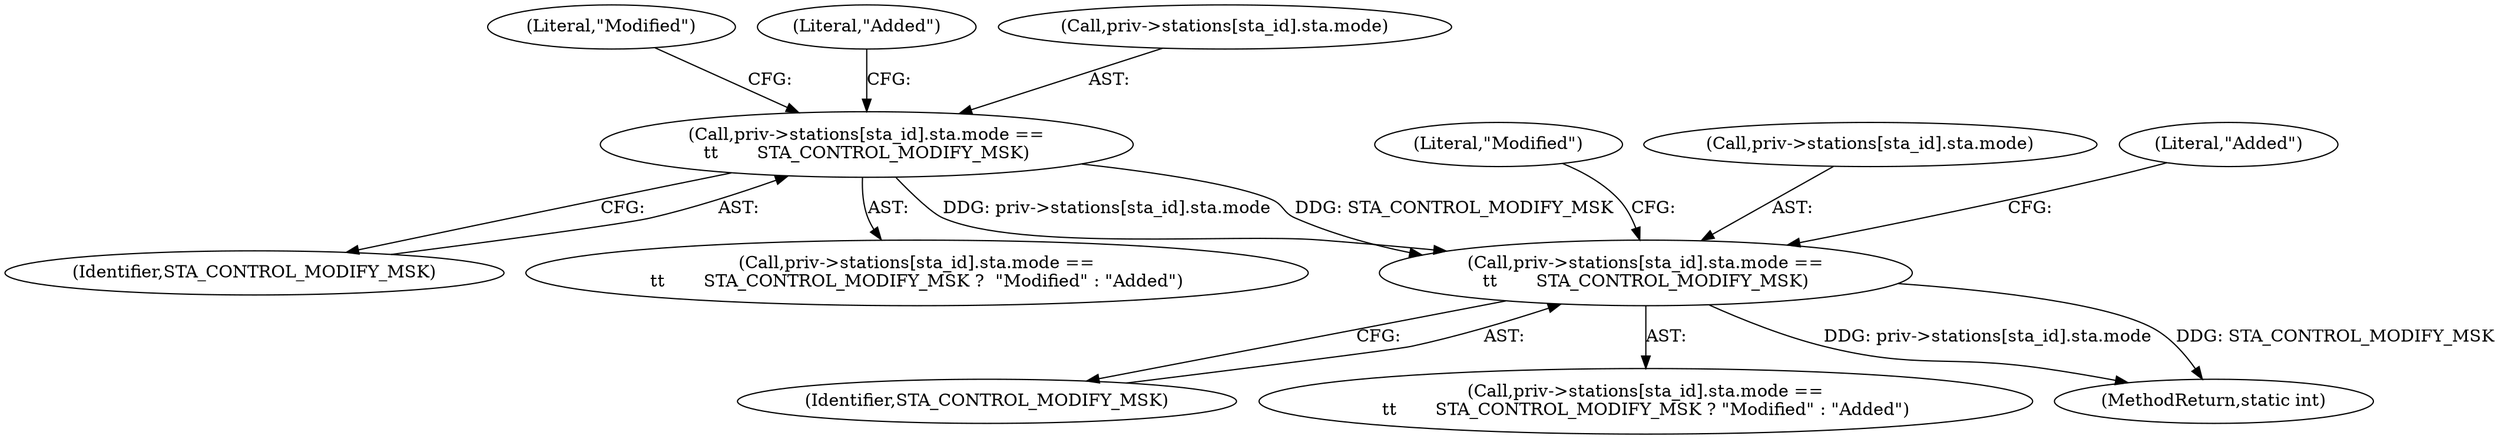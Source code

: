 digraph "0_linux_2da424b0773cea3db47e1e81db71eeebde8269d4@array" {
"1000233" [label="(Call,priv->stations[sta_id].sta.mode ==\n\t\t       STA_CONTROL_MODIFY_MSK)"];
"1000204" [label="(Call,priv->stations[sta_id].sta.mode ==\n\t\t       STA_CONTROL_MODIFY_MSK)"];
"1000214" [label="(Identifier,STA_CONTROL_MODIFY_MSK)"];
"1000244" [label="(Literal,\"Modified\")"];
"1000233" [label="(Call,priv->stations[sta_id].sta.mode ==\n\t\t       STA_CONTROL_MODIFY_MSK)"];
"1000243" [label="(Identifier,STA_CONTROL_MODIFY_MSK)"];
"1000204" [label="(Call,priv->stations[sta_id].sta.mode ==\n\t\t       STA_CONTROL_MODIFY_MSK)"];
"1000215" [label="(Literal,\"Modified\")"];
"1000216" [label="(Literal,\"Added\")"];
"1000232" [label="(Call,priv->stations[sta_id].sta.mode ==\n\t\t       STA_CONTROL_MODIFY_MSK ? \"Modified\" : \"Added\")"];
"1000234" [label="(Call,priv->stations[sta_id].sta.mode)"];
"1000205" [label="(Call,priv->stations[sta_id].sta.mode)"];
"1000261" [label="(MethodReturn,static int)"];
"1000245" [label="(Literal,\"Added\")"];
"1000203" [label="(Call,priv->stations[sta_id].sta.mode ==\n\t\t       STA_CONTROL_MODIFY_MSK ?  \"Modified\" : \"Added\")"];
"1000233" -> "1000232"  [label="AST: "];
"1000233" -> "1000243"  [label="CFG: "];
"1000234" -> "1000233"  [label="AST: "];
"1000243" -> "1000233"  [label="AST: "];
"1000244" -> "1000233"  [label="CFG: "];
"1000245" -> "1000233"  [label="CFG: "];
"1000233" -> "1000261"  [label="DDG: priv->stations[sta_id].sta.mode"];
"1000233" -> "1000261"  [label="DDG: STA_CONTROL_MODIFY_MSK"];
"1000204" -> "1000233"  [label="DDG: priv->stations[sta_id].sta.mode"];
"1000204" -> "1000233"  [label="DDG: STA_CONTROL_MODIFY_MSK"];
"1000204" -> "1000203"  [label="AST: "];
"1000204" -> "1000214"  [label="CFG: "];
"1000205" -> "1000204"  [label="AST: "];
"1000214" -> "1000204"  [label="AST: "];
"1000215" -> "1000204"  [label="CFG: "];
"1000216" -> "1000204"  [label="CFG: "];
}
